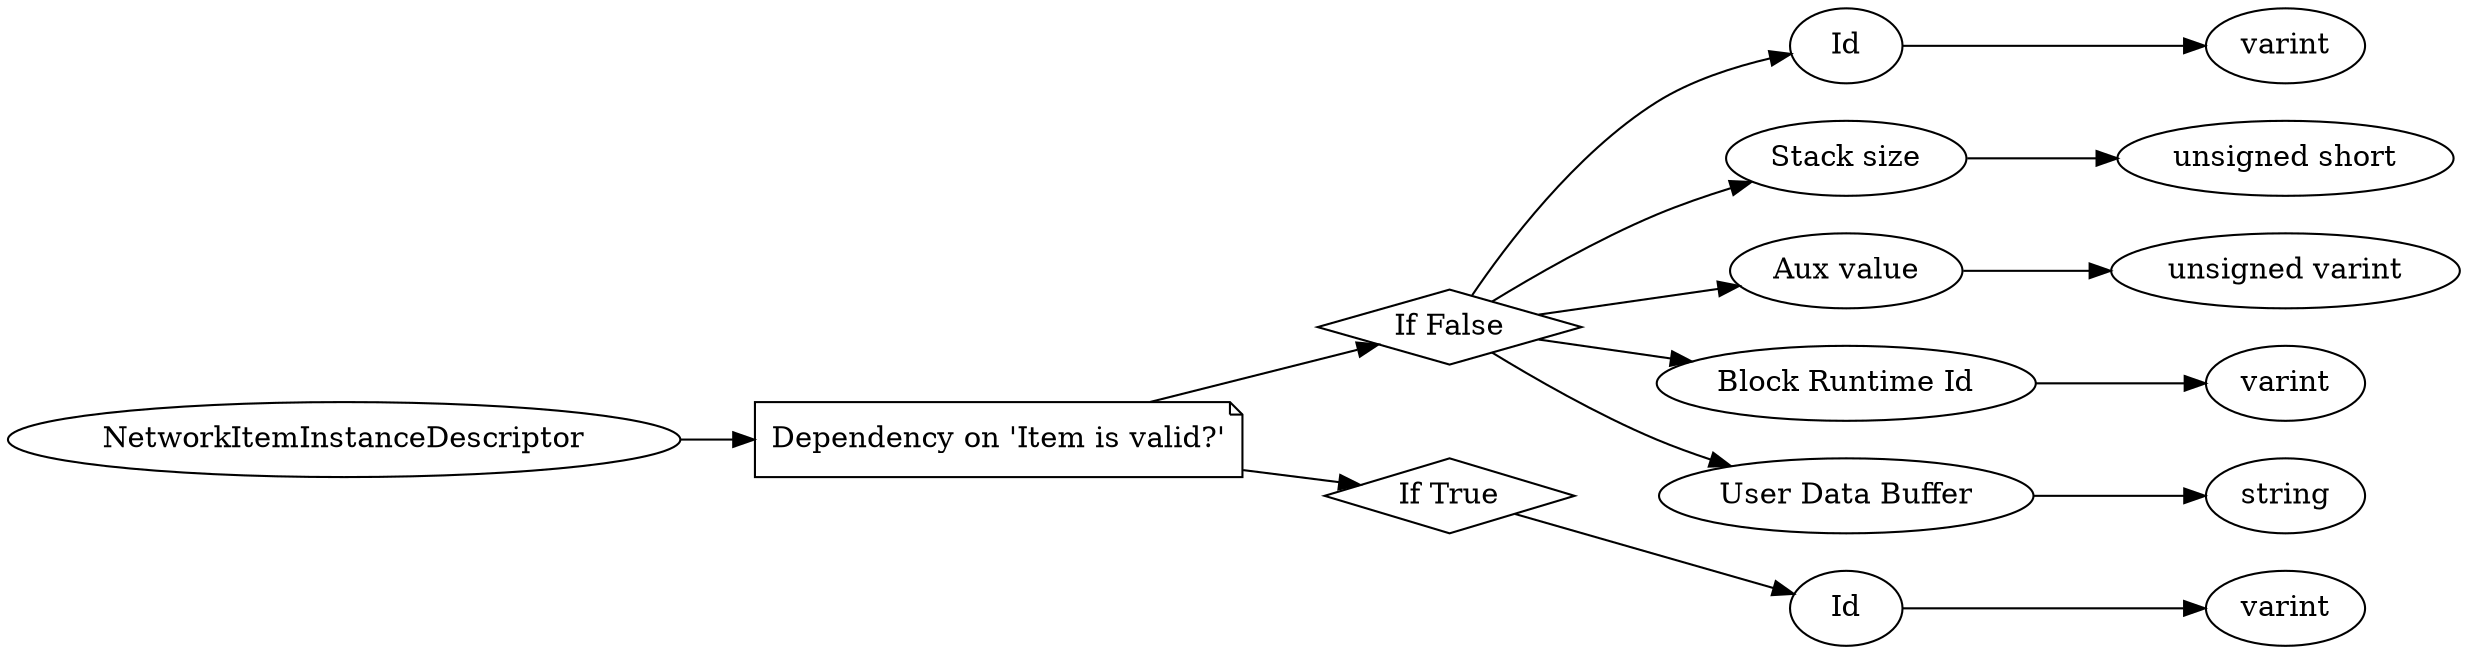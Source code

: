 digraph "NetworkItemInstanceDescriptor" {
rankdir = LR
25
25 -> 26
26 -> 27
27 -> 28
28 -> 29
27 -> 30
30 -> 31
27 -> 32
32 -> 33
27 -> 34
34 -> 35
27 -> 36
36 -> 37
26 -> 38
38 -> 39
39 -> 40

25 [label="NetworkItemInstanceDescriptor",comment="name: \"NetworkItemInstanceDescriptor\", typeName: \"\", id: 25, branchId: 0, recurseId: -1, attributes: 0, notes: \"\""];
26 [label="Dependency on 'Item is valid?'",shape=note,comment="name: \"Dependency on 'Item is valid?'\", typeName: \"\", id: 26, branchId: 0, recurseId: -1, attributes: 2, notes: \"\""];
27 [label="If False",shape=diamond,comment="name: \"If False\", typeName: \"\", id: 27, branchId: 0, recurseId: -1, attributes: 4, notes: \"\""];
28 [label="Id",comment="name: \"Id\", typeName: \"\", id: 28, branchId: 0, recurseId: -1, attributes: 0, notes: \"\""];
29 [label="varint",comment="name: \"varint\", typeName: \"\", id: 29, branchId: 0, recurseId: -1, attributes: 512, notes: \"\""];
30 [label="Stack size",comment="name: \"Stack size\", typeName: \"\", id: 30, branchId: 0, recurseId: -1, attributes: 0, notes: \"\""];
31 [label="unsigned short",comment="name: \"unsigned short\", typeName: \"\", id: 31, branchId: 0, recurseId: -1, attributes: 512, notes: \"\""];
32 [label="Aux value",comment="name: \"Aux value\", typeName: \"\", id: 32, branchId: 0, recurseId: -1, attributes: 0, notes: \"\""];
33 [label="unsigned varint",comment="name: \"unsigned varint\", typeName: \"\", id: 33, branchId: 0, recurseId: -1, attributes: 512, notes: \"\""];
34 [label="Block Runtime Id",comment="name: \"Block Runtime Id\", typeName: \"\", id: 34, branchId: 0, recurseId: -1, attributes: 0, notes: \"\""];
35 [label="varint",comment="name: \"varint\", typeName: \"\", id: 35, branchId: 0, recurseId: -1, attributes: 512, notes: \"\""];
36 [label="User Data Buffer",comment="name: \"User Data Buffer\", typeName: \"\", id: 36, branchId: 0, recurseId: -1, attributes: 0, notes: \"The @ItemInstanceUserData.html#ItemInstanceUserData@  binary blob encoded as a String, so it's unsigned varint length prefixed. Get all your nbt+property bytes, calculate the length, write that length, THEN write the data.\""];
37 [label="string",comment="name: \"string\", typeName: \"\", id: 37, branchId: 0, recurseId: -1, attributes: 512, notes: \"\""];
38 [label="If True",shape=diamond,comment="name: \"If True\", typeName: \"\", id: 38, branchId: 1, recurseId: -1, attributes: 4, notes: \"\""];
39 [label="Id",comment="name: \"Id\", typeName: \"\", id: 39, branchId: 0, recurseId: -1, attributes: 0, notes: \"Send fixed Id of 0 for invalid item\""];
40 [label="varint",comment="name: \"varint\", typeName: \"\", id: 40, branchId: 0, recurseId: -1, attributes: 512, notes: \"\""];
{ rank = max;29;31;33;35;37;40}

}
